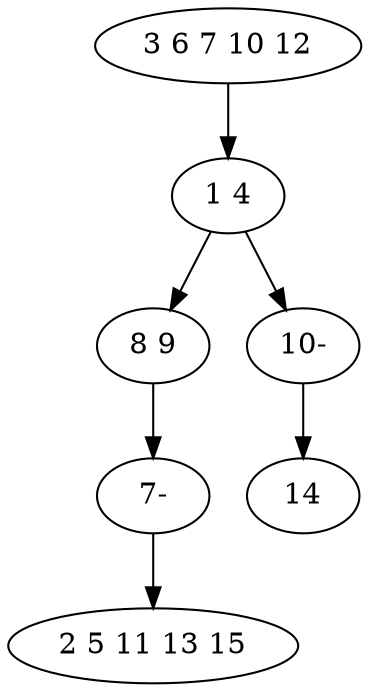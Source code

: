 digraph true_tree {
	"0" -> "1"
	"1" -> "2"
	"1" -> "6"
	"2" -> "5"
	"5" -> "4"
	"6" -> "3"
	"0" [label="3 6 7 10 12"];
	"1" [label="1 4"];
	"2" [label="8 9"];
	"3" [label="14"];
	"4" [label="2 5 11 13 15"];
	"5" [label="7-"];
	"6" [label="10-"];
}

